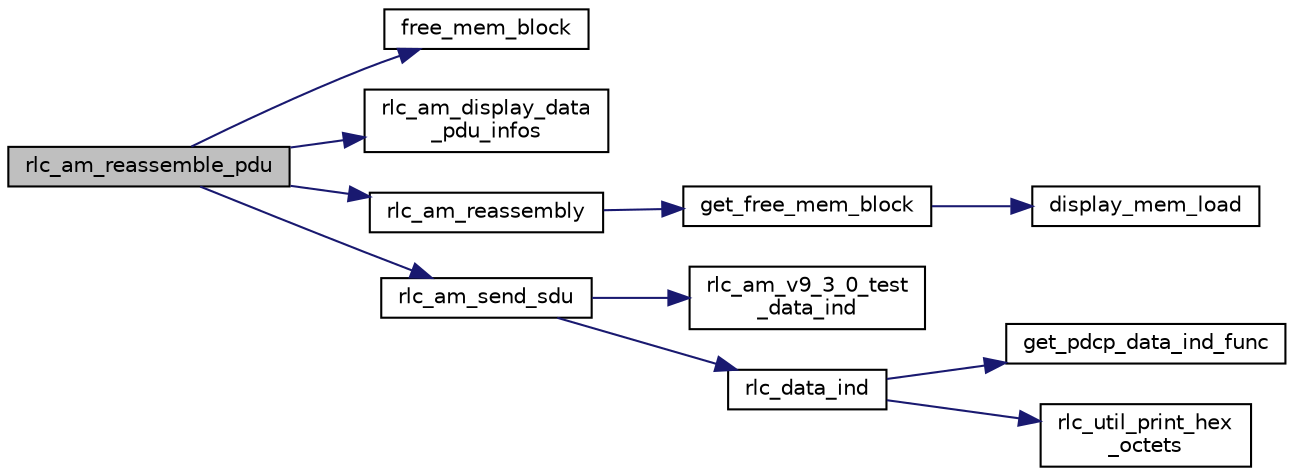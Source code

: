 digraph "rlc_am_reassemble_pdu"
{
 // LATEX_PDF_SIZE
  edge [fontname="Helvetica",fontsize="10",labelfontname="Helvetica",labelfontsize="10"];
  node [fontname="Helvetica",fontsize="10",shape=record];
  rankdir="LR";
  Node1 [label="rlc_am_reassemble_pdu",height=0.2,width=0.4,color="black", fillcolor="grey75", style="filled", fontcolor="black",tooltip=" "];
  Node1 -> Node2 [color="midnightblue",fontsize="10",style="solid",fontname="Helvetica"];
  Node2 [label="free_mem_block",height=0.2,width=0.4,color="black", fillcolor="white", style="filled",URL="$mem__block_8c.html#a3465e37844438c1cc552c197a2cfbbfd",tooltip=" "];
  Node1 -> Node3 [color="midnightblue",fontsize="10",style="solid",fontname="Helvetica"];
  Node3 [label="rlc_am_display_data\l_pdu_infos",height=0.2,width=0.4,color="black", fillcolor="white", style="filled",URL="$group__em.html#gade6461adca3925f269d55e4207a98dc3",tooltip="Display RLC AM PDU informations."];
  Node1 -> Node4 [color="midnightblue",fontsize="10",style="solid",fontname="Helvetica"];
  Node4 [label="rlc_am_reassembly",height=0.2,width=0.4,color="black", fillcolor="white", style="filled",URL="$group__em.html#gaf04bd432756a4543a9521aa73817fa8a",tooltip=" "];
  Node4 -> Node5 [color="midnightblue",fontsize="10",style="solid",fontname="Helvetica"];
  Node5 [label="get_free_mem_block",height=0.2,width=0.4,color="black", fillcolor="white", style="filled",URL="$mem__block_8c.html#aa6649c5f31ce28f70a1a7352eb41de46",tooltip=" "];
  Node5 -> Node6 [color="midnightblue",fontsize="10",style="solid",fontname="Helvetica"];
  Node6 [label="display_mem_load",height=0.2,width=0.4,color="black", fillcolor="white", style="filled",URL="$mem__block_8c.html#aad2e600dac4df19ae63b1efe29405f59",tooltip=" "];
  Node1 -> Node7 [color="midnightblue",fontsize="10",style="solid",fontname="Helvetica"];
  Node7 [label="rlc_am_send_sdu",height=0.2,width=0.4,color="black", fillcolor="white", style="filled",URL="$group__em.html#ga3fbd077e953176b98bbdccce7dd5f722",tooltip=" "];
  Node7 -> Node8 [color="midnightblue",fontsize="10",style="solid",fontname="Helvetica"];
  Node8 [label="rlc_am_v9_3_0_test\l_data_ind",height=0.2,width=0.4,color="black", fillcolor="white", style="filled",URL="$rlc__am__test_8c.html#a7c21bc5158ad22cba85044c0ecac5fb8",tooltip=" "];
  Node7 -> Node9 [color="midnightblue",fontsize="10",style="solid",fontname="Helvetica"];
  Node9 [label="rlc_data_ind",height=0.2,width=0.4,color="black", fillcolor="white", style="filled",URL="$group__em.html#gabba9d9796c03b8f01c944be71725feff",tooltip="Interface with higher layers, route SDUs coming from RLC protocol instances to upper layer instance."];
  Node9 -> Node10 [color="midnightblue",fontsize="10",style="solid",fontname="Helvetica"];
  Node10 [label="get_pdcp_data_ind_func",height=0.2,width=0.4,color="black", fillcolor="white", style="filled",URL="$group____pdcp.html#ga2e06db776bf03678ebd05189a1635ee3",tooltip=" "];
  Node9 -> Node11 [color="midnightblue",fontsize="10",style="solid",fontname="Helvetica"];
  Node11 [label="rlc_util_print_hex\l_octets",height=0.2,width=0.4,color="black", fillcolor="white", style="filled",URL="$group__em.html#ga9080083e27a8fc3d61451b6d4d7c8f3b",tooltip=" "];
}
